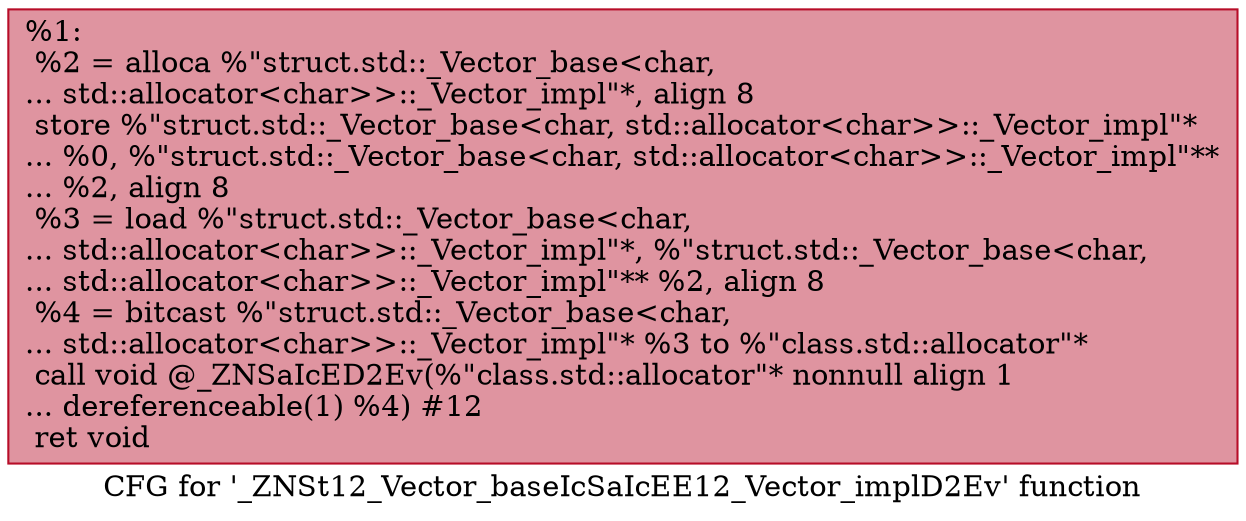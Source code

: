 digraph "CFG for '_ZNSt12_Vector_baseIcSaIcEE12_Vector_implD2Ev' function" {
	label="CFG for '_ZNSt12_Vector_baseIcSaIcEE12_Vector_implD2Ev' function";

	Node0x560255cc45d0 [shape=record,color="#b70d28ff", style=filled, fillcolor="#b70d2870",label="{%1:\l  %2 = alloca %\"struct.std::_Vector_base\<char,\l... std::allocator\<char\>\>::_Vector_impl\"*, align 8\l  store %\"struct.std::_Vector_base\<char, std::allocator\<char\>\>::_Vector_impl\"*\l... %0, %\"struct.std::_Vector_base\<char, std::allocator\<char\>\>::_Vector_impl\"**\l... %2, align 8\l  %3 = load %\"struct.std::_Vector_base\<char,\l... std::allocator\<char\>\>::_Vector_impl\"*, %\"struct.std::_Vector_base\<char,\l... std::allocator\<char\>\>::_Vector_impl\"** %2, align 8\l  %4 = bitcast %\"struct.std::_Vector_base\<char,\l... std::allocator\<char\>\>::_Vector_impl\"* %3 to %\"class.std::allocator\"*\l  call void @_ZNSaIcED2Ev(%\"class.std::allocator\"* nonnull align 1\l... dereferenceable(1) %4) #12\l  ret void\l}"];
}
